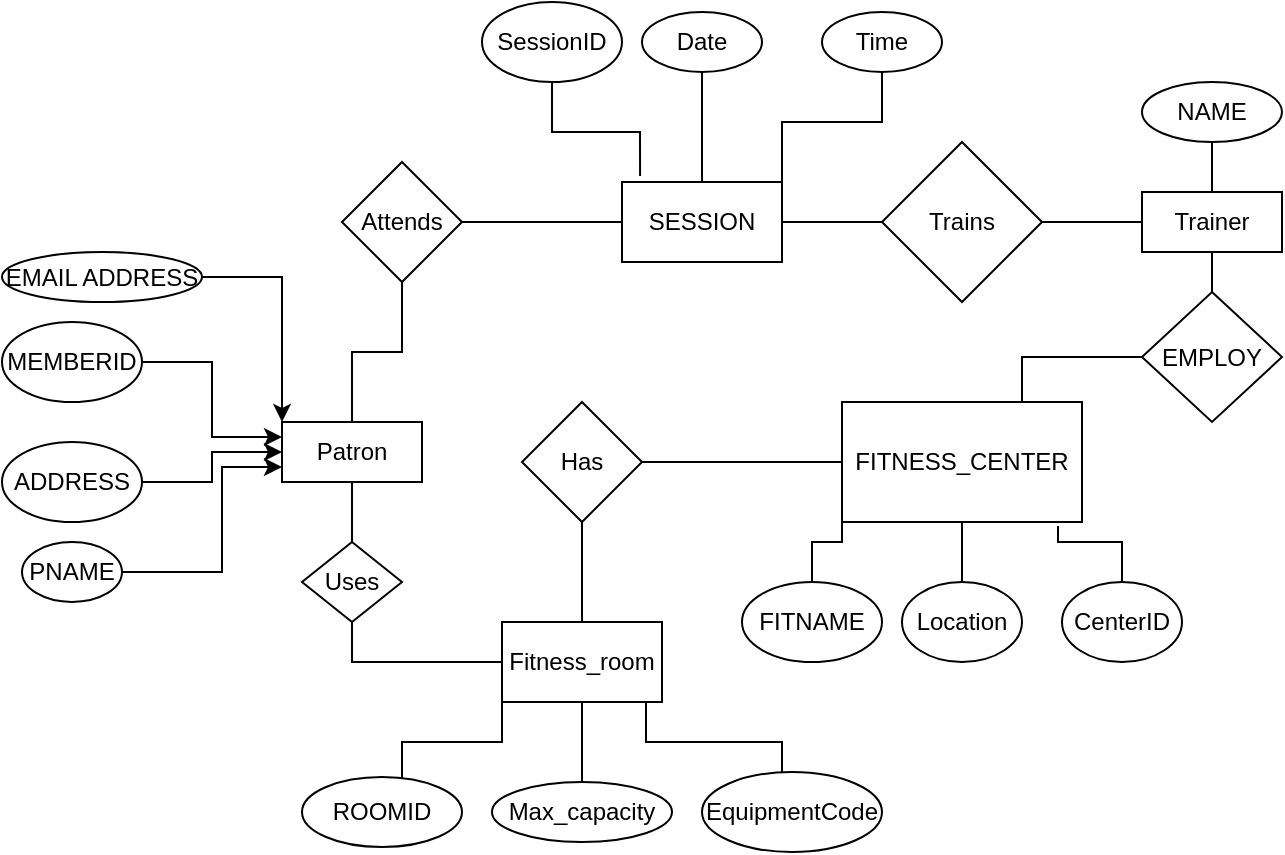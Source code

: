 <mxfile version="16.5.5" type="github">
  <diagram id="iNHjxLBgBfZNOwcnmtqa" name="Page-1">
    <mxGraphModel dx="946" dy="620" grid="1" gridSize="10" guides="1" tooltips="1" connect="1" arrows="1" fold="1" page="1" pageScale="1" pageWidth="850" pageHeight="1100" math="0" shadow="0">
      <root>
        <mxCell id="0" />
        <mxCell id="1" parent="0" />
        <mxCell id="58gA9OCRjjGbcAsdGu9h-41" style="edgeStyle=orthogonalEdgeStyle;rounded=0;orthogonalLoop=1;jettySize=auto;html=1;entryX=0;entryY=0.5;entryDx=0;entryDy=0;elbow=vertical;startArrow=none;endArrow=none;endFill=0;" edge="1" parent="1" source="58gA9OCRjjGbcAsdGu9h-42" target="58gA9OCRjjGbcAsdGu9h-6">
          <mxGeometry relative="1" as="geometry">
            <Array as="points">
              <mxPoint x="395" y="340" />
            </Array>
          </mxGeometry>
        </mxCell>
        <mxCell id="58gA9OCRjjGbcAsdGu9h-2" value="Fitness_room" style="rounded=0;whiteSpace=wrap;html=1;" vertex="1" parent="1">
          <mxGeometry x="355" y="420" width="80" height="40" as="geometry" />
        </mxCell>
        <mxCell id="58gA9OCRjjGbcAsdGu9h-50" style="edgeStyle=orthogonalEdgeStyle;rounded=0;orthogonalLoop=1;jettySize=auto;html=1;entryX=0.75;entryY=0;entryDx=0;entryDy=0;elbow=vertical;startArrow=none;endArrow=none;endFill=0;" edge="1" parent="1" source="58gA9OCRjjGbcAsdGu9h-51" target="58gA9OCRjjGbcAsdGu9h-6">
          <mxGeometry relative="1" as="geometry" />
        </mxCell>
        <mxCell id="58gA9OCRjjGbcAsdGu9h-53" style="edgeStyle=orthogonalEdgeStyle;rounded=0;orthogonalLoop=1;jettySize=auto;html=1;entryX=0.5;entryY=0;entryDx=0;entryDy=0;elbow=vertical;endArrow=none;endFill=0;" edge="1" parent="1" source="58gA9OCRjjGbcAsdGu9h-4" target="58gA9OCRjjGbcAsdGu9h-51">
          <mxGeometry relative="1" as="geometry" />
        </mxCell>
        <mxCell id="58gA9OCRjjGbcAsdGu9h-4" value="Trainer" style="rounded=0;whiteSpace=wrap;html=1;" vertex="1" parent="1">
          <mxGeometry x="675" y="205" width="70" height="30" as="geometry" />
        </mxCell>
        <mxCell id="58gA9OCRjjGbcAsdGu9h-6" value="FITNESS_CENTER" style="rounded=0;whiteSpace=wrap;html=1;" vertex="1" parent="1">
          <mxGeometry x="525" y="310" width="120" height="60" as="geometry" />
        </mxCell>
        <mxCell id="58gA9OCRjjGbcAsdGu9h-63" style="edgeStyle=orthogonalEdgeStyle;rounded=0;orthogonalLoop=1;jettySize=auto;html=1;entryX=0.9;entryY=1.033;entryDx=0;entryDy=0;entryPerimeter=0;endArrow=none;endFill=0;elbow=vertical;" edge="1" parent="1" source="58gA9OCRjjGbcAsdGu9h-9" target="58gA9OCRjjGbcAsdGu9h-6">
          <mxGeometry relative="1" as="geometry" />
        </mxCell>
        <mxCell id="58gA9OCRjjGbcAsdGu9h-9" value="CenterID&lt;span style=&quot;color: rgba(0 , 0 , 0 , 0) ; font-family: monospace ; font-size: 0px&quot;&gt;%3CmxGraphModel%3E%3Croot%3E%3CmxCell%20id%3D%220%22%2F%3E%3CmxCell%20id%3D%221%22%20parent%3D%220%22%2F%3E%3CmxCell%20id%3D%222%22%20value%3D%22%22%20style%3D%22ellipse%3BwhiteSpace%3Dwrap%3Bhtml%3D1%3B%22%20vertex%3D%221%22%20parent%3D%221%22%3E%3CmxGeometry%20x%3D%22360%22%20y%3D%22280%22%20width%3D%22120%22%20height%3D%2280%22%20as%3D%22geometry%22%2F%3E%3C%2FmxCell%3E%3C%2Froot%3E%3C%2FmxGraphModel%3E&lt;/span&gt;" style="ellipse;whiteSpace=wrap;html=1;" vertex="1" parent="1">
          <mxGeometry x="635" y="400" width="60" height="40" as="geometry" />
        </mxCell>
        <mxCell id="58gA9OCRjjGbcAsdGu9h-62" style="edgeStyle=orthogonalEdgeStyle;rounded=0;orthogonalLoop=1;jettySize=auto;html=1;endArrow=none;endFill=0;elbow=vertical;" edge="1" parent="1" source="58gA9OCRjjGbcAsdGu9h-11" target="58gA9OCRjjGbcAsdGu9h-6">
          <mxGeometry relative="1" as="geometry" />
        </mxCell>
        <mxCell id="58gA9OCRjjGbcAsdGu9h-11" value="Location" style="ellipse;whiteSpace=wrap;html=1;" vertex="1" parent="1">
          <mxGeometry x="555" y="400" width="60" height="40" as="geometry" />
        </mxCell>
        <mxCell id="58gA9OCRjjGbcAsdGu9h-38" style="edgeStyle=orthogonalEdgeStyle;rounded=0;orthogonalLoop=1;jettySize=auto;html=1;entryX=0;entryY=1;entryDx=0;entryDy=0;elbow=vertical;endArrow=none;endFill=0;" edge="1" parent="1" source="58gA9OCRjjGbcAsdGu9h-12" target="58gA9OCRjjGbcAsdGu9h-2">
          <mxGeometry relative="1" as="geometry">
            <Array as="points">
              <mxPoint x="305" y="480" />
              <mxPoint x="355" y="480" />
            </Array>
          </mxGeometry>
        </mxCell>
        <mxCell id="58gA9OCRjjGbcAsdGu9h-12" value="ROOMID" style="ellipse;whiteSpace=wrap;html=1;" vertex="1" parent="1">
          <mxGeometry x="255" y="497.5" width="80" height="35" as="geometry" />
        </mxCell>
        <mxCell id="58gA9OCRjjGbcAsdGu9h-39" style="edgeStyle=orthogonalEdgeStyle;rounded=0;orthogonalLoop=1;jettySize=auto;html=1;elbow=vertical;endArrow=none;endFill=0;" edge="1" parent="1" source="58gA9OCRjjGbcAsdGu9h-13" target="58gA9OCRjjGbcAsdGu9h-2">
          <mxGeometry relative="1" as="geometry" />
        </mxCell>
        <mxCell id="58gA9OCRjjGbcAsdGu9h-13" value="Max_capacity" style="ellipse;whiteSpace=wrap;html=1;" vertex="1" parent="1">
          <mxGeometry x="350" y="500" width="90" height="30" as="geometry" />
        </mxCell>
        <mxCell id="58gA9OCRjjGbcAsdGu9h-40" style="edgeStyle=orthogonalEdgeStyle;rounded=0;orthogonalLoop=1;jettySize=auto;html=1;entryX=0.9;entryY=1;entryDx=0;entryDy=0;entryPerimeter=0;elbow=vertical;endArrow=none;endFill=0;" edge="1" parent="1" source="58gA9OCRjjGbcAsdGu9h-14" target="58gA9OCRjjGbcAsdGu9h-2">
          <mxGeometry relative="1" as="geometry">
            <Array as="points">
              <mxPoint x="495" y="480" />
              <mxPoint x="427" y="480" />
            </Array>
          </mxGeometry>
        </mxCell>
        <mxCell id="58gA9OCRjjGbcAsdGu9h-14" value="EquipmentCode" style="ellipse;whiteSpace=wrap;html=1;" vertex="1" parent="1">
          <mxGeometry x="455" y="495" width="90" height="40" as="geometry" />
        </mxCell>
        <mxCell id="58gA9OCRjjGbcAsdGu9h-56" style="edgeStyle=orthogonalEdgeStyle;rounded=0;orthogonalLoop=1;jettySize=auto;html=1;entryX=0.113;entryY=-0.075;entryDx=0;entryDy=0;entryPerimeter=0;endArrow=none;endFill=0;elbow=vertical;" edge="1" parent="1" source="58gA9OCRjjGbcAsdGu9h-15" target="58gA9OCRjjGbcAsdGu9h-45">
          <mxGeometry relative="1" as="geometry" />
        </mxCell>
        <mxCell id="58gA9OCRjjGbcAsdGu9h-15" value="SessionID" style="ellipse;whiteSpace=wrap;html=1;" vertex="1" parent="1">
          <mxGeometry x="345" y="110" width="70" height="40" as="geometry" />
        </mxCell>
        <mxCell id="58gA9OCRjjGbcAsdGu9h-57" style="edgeStyle=orthogonalEdgeStyle;rounded=0;orthogonalLoop=1;jettySize=auto;html=1;entryX=0.5;entryY=0;entryDx=0;entryDy=0;endArrow=none;endFill=0;elbow=vertical;" edge="1" parent="1" source="58gA9OCRjjGbcAsdGu9h-16" target="58gA9OCRjjGbcAsdGu9h-45">
          <mxGeometry relative="1" as="geometry" />
        </mxCell>
        <mxCell id="58gA9OCRjjGbcAsdGu9h-16" value="Date" style="ellipse;whiteSpace=wrap;html=1;" vertex="1" parent="1">
          <mxGeometry x="425" y="115" width="60" height="30" as="geometry" />
        </mxCell>
        <mxCell id="58gA9OCRjjGbcAsdGu9h-58" style="edgeStyle=orthogonalEdgeStyle;rounded=0;orthogonalLoop=1;jettySize=auto;html=1;entryX=1;entryY=0;entryDx=0;entryDy=0;endArrow=none;endFill=0;elbow=vertical;" edge="1" parent="1" source="58gA9OCRjjGbcAsdGu9h-17" target="58gA9OCRjjGbcAsdGu9h-45">
          <mxGeometry relative="1" as="geometry">
            <Array as="points">
              <mxPoint x="545" y="170" />
              <mxPoint x="495" y="170" />
            </Array>
          </mxGeometry>
        </mxCell>
        <mxCell id="58gA9OCRjjGbcAsdGu9h-17" value="Time" style="ellipse;whiteSpace=wrap;html=1;" vertex="1" parent="1">
          <mxGeometry x="515" y="115" width="60" height="30" as="geometry" />
        </mxCell>
        <mxCell id="58gA9OCRjjGbcAsdGu9h-27" style="edgeStyle=orthogonalEdgeStyle;rounded=0;orthogonalLoop=1;jettySize=auto;html=1;entryX=0;entryY=0.25;entryDx=0;entryDy=0;" edge="1" parent="1" source="58gA9OCRjjGbcAsdGu9h-19" target="58gA9OCRjjGbcAsdGu9h-23">
          <mxGeometry relative="1" as="geometry" />
        </mxCell>
        <mxCell id="58gA9OCRjjGbcAsdGu9h-19" value="MEMBERID" style="ellipse;whiteSpace=wrap;html=1;" vertex="1" parent="1">
          <mxGeometry x="105" y="270" width="70" height="40" as="geometry" />
        </mxCell>
        <mxCell id="58gA9OCRjjGbcAsdGu9h-32" style="rounded=0;orthogonalLoop=1;jettySize=auto;html=1;entryX=0;entryY=0;entryDx=0;entryDy=0;elbow=vertical;edgeStyle=orthogonalEdgeStyle;" edge="1" parent="1" source="58gA9OCRjjGbcAsdGu9h-20" target="58gA9OCRjjGbcAsdGu9h-23">
          <mxGeometry relative="1" as="geometry" />
        </mxCell>
        <mxCell id="58gA9OCRjjGbcAsdGu9h-20" value="EMAIL ADDRESS" style="ellipse;whiteSpace=wrap;html=1;" vertex="1" parent="1">
          <mxGeometry x="105" y="235" width="100" height="25" as="geometry" />
        </mxCell>
        <mxCell id="58gA9OCRjjGbcAsdGu9h-34" style="edgeStyle=orthogonalEdgeStyle;rounded=0;orthogonalLoop=1;jettySize=auto;html=1;entryX=0;entryY=0.5;entryDx=0;entryDy=0;elbow=vertical;startArrow=none;endArrow=none;endFill=0;" edge="1" parent="1" source="58gA9OCRjjGbcAsdGu9h-35" target="58gA9OCRjjGbcAsdGu9h-2">
          <mxGeometry relative="1" as="geometry">
            <Array as="points">
              <mxPoint x="280" y="400" />
            </Array>
          </mxGeometry>
        </mxCell>
        <mxCell id="58gA9OCRjjGbcAsdGu9h-46" style="edgeStyle=orthogonalEdgeStyle;rounded=0;orthogonalLoop=1;jettySize=auto;html=1;entryX=0.5;entryY=1;entryDx=0;entryDy=0;elbow=vertical;endArrow=none;endFill=0;" edge="1" parent="1" source="58gA9OCRjjGbcAsdGu9h-23" target="58gA9OCRjjGbcAsdGu9h-44">
          <mxGeometry relative="1" as="geometry" />
        </mxCell>
        <mxCell id="58gA9OCRjjGbcAsdGu9h-23" value="Patron" style="rounded=0;whiteSpace=wrap;html=1;" vertex="1" parent="1">
          <mxGeometry x="245" y="320" width="70" height="30" as="geometry" />
        </mxCell>
        <mxCell id="58gA9OCRjjGbcAsdGu9h-30" style="edgeStyle=orthogonalEdgeStyle;rounded=0;orthogonalLoop=1;jettySize=auto;html=1;entryX=0;entryY=0.75;entryDx=0;entryDy=0;" edge="1" parent="1" source="58gA9OCRjjGbcAsdGu9h-28" target="58gA9OCRjjGbcAsdGu9h-23">
          <mxGeometry relative="1" as="geometry">
            <Array as="points">
              <mxPoint x="215" y="395" />
              <mxPoint x="215" y="343" />
            </Array>
          </mxGeometry>
        </mxCell>
        <mxCell id="58gA9OCRjjGbcAsdGu9h-28" value="PNAME" style="ellipse;whiteSpace=wrap;html=1;" vertex="1" parent="1">
          <mxGeometry x="115" y="380" width="50" height="30" as="geometry" />
        </mxCell>
        <mxCell id="58gA9OCRjjGbcAsdGu9h-31" style="edgeStyle=orthogonalEdgeStyle;rounded=0;orthogonalLoop=1;jettySize=auto;html=1;entryX=0;entryY=0.5;entryDx=0;entryDy=0;" edge="1" parent="1" source="58gA9OCRjjGbcAsdGu9h-29" target="58gA9OCRjjGbcAsdGu9h-23">
          <mxGeometry relative="1" as="geometry" />
        </mxCell>
        <mxCell id="58gA9OCRjjGbcAsdGu9h-29" value="ADDRESS" style="ellipse;whiteSpace=wrap;html=1;" vertex="1" parent="1">
          <mxGeometry x="105" y="330" width="70" height="40" as="geometry" />
        </mxCell>
        <mxCell id="58gA9OCRjjGbcAsdGu9h-35" value="Uses" style="rhombus;whiteSpace=wrap;html=1;" vertex="1" parent="1">
          <mxGeometry x="255" y="380" width="50" height="40" as="geometry" />
        </mxCell>
        <mxCell id="58gA9OCRjjGbcAsdGu9h-36" value="" style="edgeStyle=orthogonalEdgeStyle;rounded=0;orthogonalLoop=1;jettySize=auto;html=1;entryX=0.5;entryY=0;entryDx=0;entryDy=0;elbow=vertical;endArrow=none;" edge="1" parent="1" source="58gA9OCRjjGbcAsdGu9h-23" target="58gA9OCRjjGbcAsdGu9h-35">
          <mxGeometry relative="1" as="geometry">
            <mxPoint x="280" y="350" as="sourcePoint" />
            <mxPoint x="325" y="400" as="targetPoint" />
            <Array as="points" />
          </mxGeometry>
        </mxCell>
        <mxCell id="58gA9OCRjjGbcAsdGu9h-42" value="Has" style="rhombus;whiteSpace=wrap;html=1;" vertex="1" parent="1">
          <mxGeometry x="365" y="310" width="60" height="60" as="geometry" />
        </mxCell>
        <mxCell id="58gA9OCRjjGbcAsdGu9h-43" value="" style="edgeStyle=orthogonalEdgeStyle;rounded=0;orthogonalLoop=1;jettySize=auto;html=1;elbow=vertical;endArrow=none;" edge="1" parent="1" source="58gA9OCRjjGbcAsdGu9h-2" target="58gA9OCRjjGbcAsdGu9h-42">
          <mxGeometry relative="1" as="geometry">
            <mxPoint x="395" y="420" as="sourcePoint" />
            <mxPoint x="565" y="340" as="targetPoint" />
            <Array as="points" />
          </mxGeometry>
        </mxCell>
        <mxCell id="58gA9OCRjjGbcAsdGu9h-47" style="edgeStyle=orthogonalEdgeStyle;rounded=0;orthogonalLoop=1;jettySize=auto;html=1;elbow=vertical;endArrow=none;endFill=0;" edge="1" parent="1" source="58gA9OCRjjGbcAsdGu9h-44" target="58gA9OCRjjGbcAsdGu9h-45">
          <mxGeometry relative="1" as="geometry" />
        </mxCell>
        <mxCell id="58gA9OCRjjGbcAsdGu9h-44" value="Attends" style="rhombus;whiteSpace=wrap;html=1;" vertex="1" parent="1">
          <mxGeometry x="275" y="190" width="60" height="60" as="geometry" />
        </mxCell>
        <mxCell id="58gA9OCRjjGbcAsdGu9h-48" style="edgeStyle=orthogonalEdgeStyle;rounded=0;orthogonalLoop=1;jettySize=auto;html=1;elbow=vertical;endArrow=none;endFill=0;" edge="1" parent="1" source="58gA9OCRjjGbcAsdGu9h-45" target="58gA9OCRjjGbcAsdGu9h-4">
          <mxGeometry relative="1" as="geometry" />
        </mxCell>
        <mxCell id="58gA9OCRjjGbcAsdGu9h-45" value="SESSION" style="rounded=0;whiteSpace=wrap;html=1;" vertex="1" parent="1">
          <mxGeometry x="415" y="200" width="80" height="40" as="geometry" />
        </mxCell>
        <mxCell id="58gA9OCRjjGbcAsdGu9h-49" value="Trains" style="rhombus;whiteSpace=wrap;html=1;" vertex="1" parent="1">
          <mxGeometry x="545" y="180" width="80" height="80" as="geometry" />
        </mxCell>
        <mxCell id="58gA9OCRjjGbcAsdGu9h-51" value="EMPLOY" style="rhombus;whiteSpace=wrap;html=1;" vertex="1" parent="1">
          <mxGeometry x="675" y="255" width="70" height="65" as="geometry" />
        </mxCell>
        <mxCell id="58gA9OCRjjGbcAsdGu9h-61" style="edgeStyle=orthogonalEdgeStyle;rounded=0;orthogonalLoop=1;jettySize=auto;html=1;entryX=0;entryY=1;entryDx=0;entryDy=0;endArrow=none;endFill=0;elbow=vertical;" edge="1" parent="1" source="58gA9OCRjjGbcAsdGu9h-55" target="58gA9OCRjjGbcAsdGu9h-6">
          <mxGeometry relative="1" as="geometry" />
        </mxCell>
        <mxCell id="58gA9OCRjjGbcAsdGu9h-55" value="FITNAME" style="ellipse;whiteSpace=wrap;html=1;" vertex="1" parent="1">
          <mxGeometry x="475" y="400" width="70" height="40" as="geometry" />
        </mxCell>
        <mxCell id="58gA9OCRjjGbcAsdGu9h-60" style="edgeStyle=orthogonalEdgeStyle;rounded=0;orthogonalLoop=1;jettySize=auto;html=1;entryX=0.5;entryY=0;entryDx=0;entryDy=0;endArrow=none;endFill=0;elbow=vertical;" edge="1" parent="1" source="58gA9OCRjjGbcAsdGu9h-59" target="58gA9OCRjjGbcAsdGu9h-4">
          <mxGeometry relative="1" as="geometry" />
        </mxCell>
        <mxCell id="58gA9OCRjjGbcAsdGu9h-59" value="NAME" style="ellipse;whiteSpace=wrap;html=1;" vertex="1" parent="1">
          <mxGeometry x="675" y="150" width="70" height="30" as="geometry" />
        </mxCell>
      </root>
    </mxGraphModel>
  </diagram>
</mxfile>
